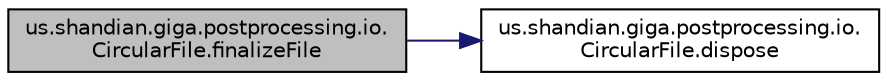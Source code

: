 digraph "us.shandian.giga.postprocessing.io.CircularFile.finalizeFile"
{
 // LATEX_PDF_SIZE
  edge [fontname="Helvetica",fontsize="10",labelfontname="Helvetica",labelfontsize="10"];
  node [fontname="Helvetica",fontsize="10",shape=record];
  rankdir="LR";
  Node1 [label="us.shandian.giga.postprocessing.io.\lCircularFile.finalizeFile",height=0.2,width=0.4,color="black", fillcolor="grey75", style="filled", fontcolor="black",tooltip=" "];
  Node1 -> Node2 [color="midnightblue",fontsize="10",style="solid",fontname="Helvetica"];
  Node2 [label="us.shandian.giga.postprocessing.io.\lCircularFile.dispose",height=0.2,width=0.4,color="black", fillcolor="white", style="filled",URL="$classus_1_1shandian_1_1giga_1_1postprocessing_1_1io_1_1_circular_file.html#a579ae0292322ea24a3dfbfba131c63f7",tooltip=" "];
}
